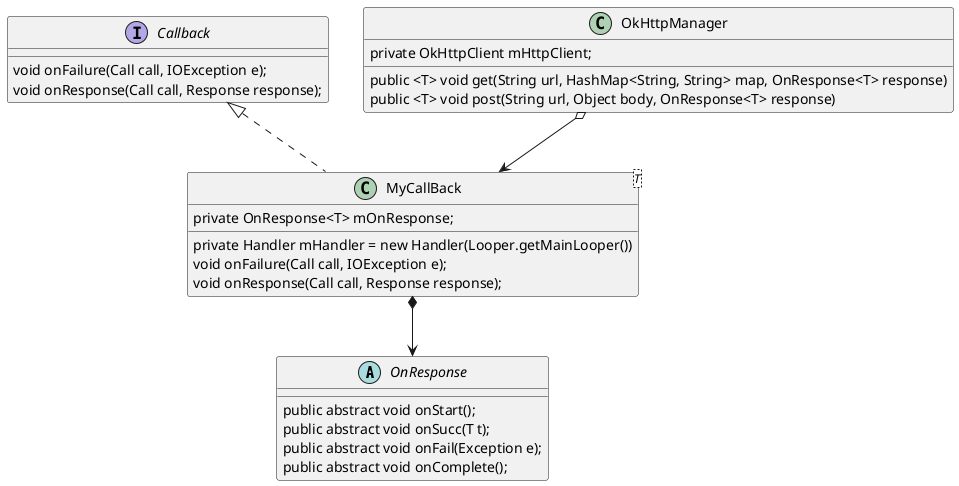 @startuml
abstract class OnResponse{
    public abstract void onStart();
    public abstract void onSucc(T t);
    public abstract void onFail(Exception e);
    public abstract void onComplete();
}
interface Callback {
  void onFailure(Call call, IOException e);
  void onResponse(Call call, Response response);
}

class MyCallBack<T> implements Callback {
    private OnResponse<T> mOnResponse;
    private Handler mHandler = new Handler(Looper.getMainLooper())
    void onFailure(Call call, IOException e);
    void onResponse(Call call, Response response);
}
MyCallBack *--> OnResponse

class OkHttpManager {
    private OkHttpClient mHttpClient;
    public <T> void get(String url, HashMap<String, String> map, OnResponse<T> response)
    public <T> void post(String url, Object body, OnResponse<T> response)
}
OkHttpManager o--> MyCallBack
@enduml